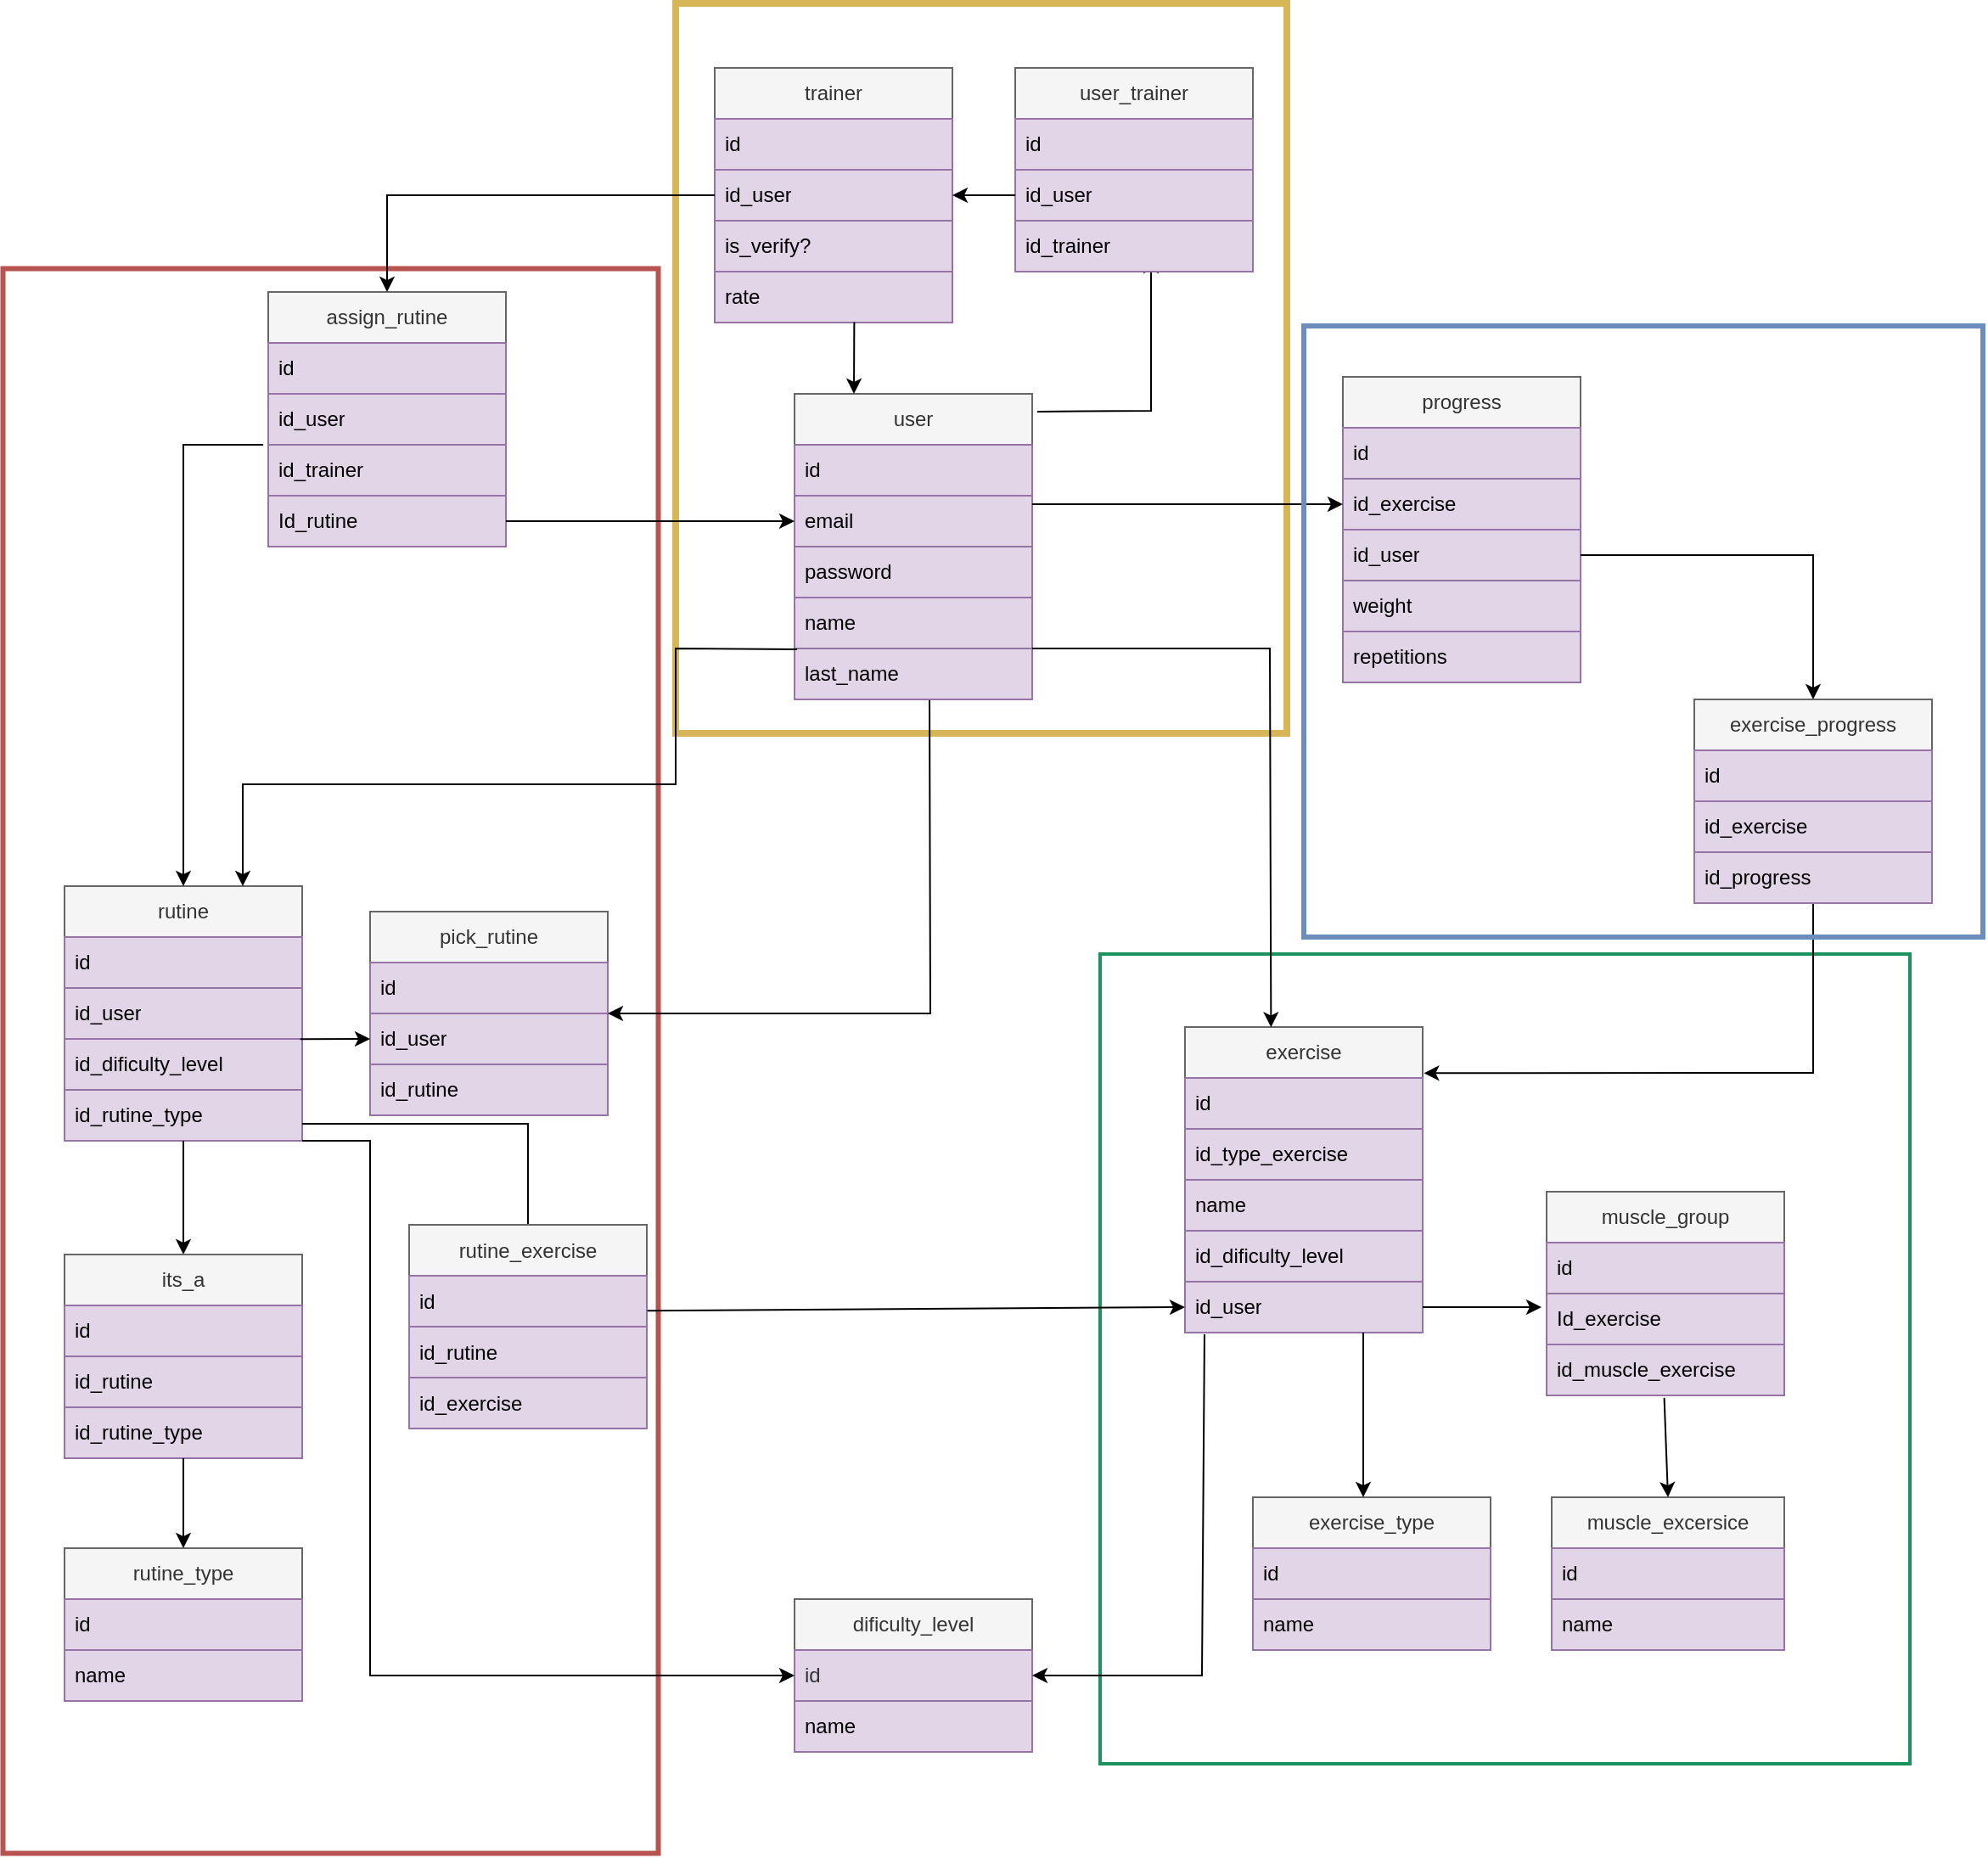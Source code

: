<mxfile version="24.4.4" type="google">
  <diagram name="DER" id="Sy-tzXro4jiePF3tBgkx">
    <mxGraphModel grid="1" page="1" gridSize="10" guides="1" tooltips="1" connect="1" arrows="1" fold="1" pageScale="1" pageWidth="1169" pageHeight="827" math="0" shadow="0">
      <root>
        <mxCell id="0" />
        <mxCell id="1" parent="0" />
        <mxCell id="wFH0cCrwJBhisUXVBjvw-21" value="" style="rounded=0;whiteSpace=wrap;html=1;rotation=-90;fillColor=none;strokeColor=#b85450;strokeWidth=3;" vertex="1" parent="1">
          <mxGeometry x="-930" y="690" width="933.5" height="386" as="geometry" />
        </mxCell>
        <mxCell id="wFH0cCrwJBhisUXVBjvw-24" value="" style="rounded=0;whiteSpace=wrap;html=1;fillColor=none;strokeColor=#d6b656;strokeWidth=4;" vertex="1" parent="1">
          <mxGeometry x="-260" y="260" width="360" height="430" as="geometry" />
        </mxCell>
        <mxCell id="wFH0cCrwJBhisUXVBjvw-17" value="" style="whiteSpace=wrap;html=1;aspect=fixed;fillColor=none;strokeWidth=2;strokeColor=#1b935f;" vertex="1" parent="1">
          <mxGeometry x="-10" y="820" width="477" height="477" as="geometry" />
        </mxCell>
        <mxCell id="fKoAP8AsqQsR1DDhjYJr-1" value="user" style="swimlane;fontStyle=0;childLayout=stackLayout;horizontal=1;startSize=30;horizontalStack=0;resizeParent=1;resizeParentMax=0;resizeLast=0;collapsible=1;marginBottom=0;whiteSpace=wrap;html=1;fillColor=#f5f5f5;fontColor=#333333;strokeColor=#666666;" vertex="1" parent="1">
          <mxGeometry x="-190" y="490" width="140" height="180" as="geometry">
            <mxRectangle x="470" y="190" width="60" height="30" as="alternateBounds" />
          </mxGeometry>
        </mxCell>
        <mxCell id="fKoAP8AsqQsR1DDhjYJr-2" value="id" style="text;strokeColor=#9673a6;fillColor=#e1d5e7;align=left;verticalAlign=middle;spacingLeft=4;spacingRight=4;overflow=hidden;points=[[0,0.5],[1,0.5]];portConstraint=eastwest;rotatable=0;whiteSpace=wrap;html=1;" vertex="1" parent="fKoAP8AsqQsR1DDhjYJr-1">
          <mxGeometry y="30" width="140" height="30" as="geometry" />
        </mxCell>
        <mxCell id="fKoAP8AsqQsR1DDhjYJr-3" value="email" style="text;strokeColor=#9673a6;fillColor=#e1d5e7;align=left;verticalAlign=middle;spacingLeft=4;spacingRight=4;overflow=hidden;points=[[0,0.5],[1,0.5]];portConstraint=eastwest;rotatable=0;whiteSpace=wrap;html=1;" vertex="1" parent="fKoAP8AsqQsR1DDhjYJr-1">
          <mxGeometry y="60" width="140" height="30" as="geometry" />
        </mxCell>
        <mxCell id="fKoAP8AsqQsR1DDhjYJr-4" value="password" style="text;strokeColor=#9673a6;fillColor=#e1d5e7;align=left;verticalAlign=middle;spacingLeft=4;spacingRight=4;overflow=hidden;points=[[0,0.5],[1,0.5]];portConstraint=eastwest;rotatable=0;whiteSpace=wrap;html=1;" vertex="1" parent="fKoAP8AsqQsR1DDhjYJr-1">
          <mxGeometry y="90" width="140" height="30" as="geometry" />
        </mxCell>
        <mxCell id="fKoAP8AsqQsR1DDhjYJr-5" value="name" style="text;strokeColor=#9673a6;fillColor=#e1d5e7;align=left;verticalAlign=middle;spacingLeft=4;spacingRight=4;overflow=hidden;points=[[0,0.5],[1,0.5]];portConstraint=eastwest;rotatable=0;whiteSpace=wrap;html=1;" vertex="1" parent="fKoAP8AsqQsR1DDhjYJr-1">
          <mxGeometry y="120" width="140" height="30" as="geometry" />
        </mxCell>
        <mxCell id="fKoAP8AsqQsR1DDhjYJr-6" value="last_name" style="text;strokeColor=#9673a6;fillColor=#e1d5e7;align=left;verticalAlign=middle;spacingLeft=4;spacingRight=4;overflow=hidden;points=[[0,0.5],[1,0.5]];portConstraint=eastwest;rotatable=0;whiteSpace=wrap;html=1;" vertex="1" parent="fKoAP8AsqQsR1DDhjYJr-1">
          <mxGeometry y="150" width="140" height="30" as="geometry" />
        </mxCell>
        <mxCell id="fKoAP8AsqQsR1DDhjYJr-8" value="rutine" style="swimlane;fontStyle=0;childLayout=stackLayout;horizontal=1;startSize=30;horizontalStack=0;resizeParent=1;resizeParentMax=0;resizeLast=0;collapsible=1;marginBottom=0;whiteSpace=wrap;html=1;fillColor=#f5f5f5;fontColor=#333333;strokeColor=#666666;" vertex="1" parent="1">
          <mxGeometry x="-620" y="780" width="140" height="150" as="geometry" />
        </mxCell>
        <mxCell id="fKoAP8AsqQsR1DDhjYJr-9" value="id" style="text;strokeColor=#9673a6;fillColor=#e1d5e7;align=left;verticalAlign=middle;spacingLeft=4;spacingRight=4;overflow=hidden;points=[[0,0.5],[1,0.5]];portConstraint=eastwest;rotatable=0;whiteSpace=wrap;html=1;" vertex="1" parent="fKoAP8AsqQsR1DDhjYJr-8">
          <mxGeometry y="30" width="140" height="30" as="geometry" />
        </mxCell>
        <mxCell id="fKoAP8AsqQsR1DDhjYJr-10" value="id_user" style="text;strokeColor=#9673a6;fillColor=#e1d5e7;align=left;verticalAlign=middle;spacingLeft=4;spacingRight=4;overflow=hidden;points=[[0,0.5],[1,0.5]];portConstraint=eastwest;rotatable=0;whiteSpace=wrap;html=1;" vertex="1" parent="fKoAP8AsqQsR1DDhjYJr-8">
          <mxGeometry y="60" width="140" height="30" as="geometry" />
        </mxCell>
        <mxCell id="fKoAP8AsqQsR1DDhjYJr-11" value="id_dificulty_level" style="text;strokeColor=#9673a6;fillColor=#e1d5e7;align=left;verticalAlign=middle;spacingLeft=4;spacingRight=4;overflow=hidden;points=[[0,0.5],[1,0.5]];portConstraint=eastwest;rotatable=0;whiteSpace=wrap;html=1;" vertex="1" parent="fKoAP8AsqQsR1DDhjYJr-8">
          <mxGeometry y="90" width="140" height="30" as="geometry" />
        </mxCell>
        <mxCell id="fKoAP8AsqQsR1DDhjYJr-12" value="id_rutine_type" style="text;strokeColor=#9673a6;fillColor=#e1d5e7;align=left;verticalAlign=middle;spacingLeft=4;spacingRight=4;overflow=hidden;points=[[0,0.5],[1,0.5]];portConstraint=eastwest;rotatable=0;whiteSpace=wrap;html=1;" vertex="1" parent="fKoAP8AsqQsR1DDhjYJr-8">
          <mxGeometry y="120" width="140" height="30" as="geometry" />
        </mxCell>
        <mxCell id="fKoAP8AsqQsR1DDhjYJr-14" value="exercise" style="swimlane;fontStyle=0;childLayout=stackLayout;horizontal=1;startSize=30;horizontalStack=0;resizeParent=1;resizeParentMax=0;resizeLast=0;collapsible=1;marginBottom=0;whiteSpace=wrap;html=1;fillColor=#f5f5f5;fontColor=#333333;strokeColor=#666666;" vertex="1" parent="1">
          <mxGeometry x="40" y="863" width="140" height="180" as="geometry">
            <mxRectangle x="470" y="190" width="60" height="30" as="alternateBounds" />
          </mxGeometry>
        </mxCell>
        <mxCell id="fKoAP8AsqQsR1DDhjYJr-15" value="id" style="text;strokeColor=#9673a6;fillColor=#e1d5e7;align=left;verticalAlign=middle;spacingLeft=4;spacingRight=4;overflow=hidden;points=[[0,0.5],[1,0.5]];portConstraint=eastwest;rotatable=0;whiteSpace=wrap;html=1;" vertex="1" parent="fKoAP8AsqQsR1DDhjYJr-14">
          <mxGeometry y="30" width="140" height="30" as="geometry" />
        </mxCell>
        <mxCell id="fKoAP8AsqQsR1DDhjYJr-16" value="id_type_exercise" style="text;strokeColor=#9673a6;fillColor=#e1d5e7;align=left;verticalAlign=middle;spacingLeft=4;spacingRight=4;overflow=hidden;points=[[0,0.5],[1,0.5]];portConstraint=eastwest;rotatable=0;whiteSpace=wrap;html=1;" vertex="1" parent="fKoAP8AsqQsR1DDhjYJr-14">
          <mxGeometry y="60" width="140" height="30" as="geometry" />
        </mxCell>
        <mxCell id="fKoAP8AsqQsR1DDhjYJr-17" value="name" style="text;strokeColor=#9673a6;fillColor=#e1d5e7;align=left;verticalAlign=middle;spacingLeft=4;spacingRight=4;overflow=hidden;points=[[0,0.5],[1,0.5]];portConstraint=eastwest;rotatable=0;whiteSpace=wrap;html=1;" vertex="1" parent="fKoAP8AsqQsR1DDhjYJr-14">
          <mxGeometry y="90" width="140" height="30" as="geometry" />
        </mxCell>
        <mxCell id="fKoAP8AsqQsR1DDhjYJr-18" value="id_dificulty_level" style="text;strokeColor=#9673a6;fillColor=#e1d5e7;align=left;verticalAlign=middle;spacingLeft=4;spacingRight=4;overflow=hidden;points=[[0,0.5],[1,0.5]];portConstraint=eastwest;rotatable=0;whiteSpace=wrap;html=1;" vertex="1" parent="fKoAP8AsqQsR1DDhjYJr-14">
          <mxGeometry y="120" width="140" height="30" as="geometry" />
        </mxCell>
        <mxCell id="fKoAP8AsqQsR1DDhjYJr-19" value="id_user" style="text;strokeColor=#9673a6;fillColor=#e1d5e7;align=left;verticalAlign=middle;spacingLeft=4;spacingRight=4;overflow=hidden;points=[[0,0.5],[1,0.5]];portConstraint=eastwest;rotatable=0;whiteSpace=wrap;html=1;" vertex="1" parent="fKoAP8AsqQsR1DDhjYJr-14">
          <mxGeometry y="150" width="140" height="30" as="geometry" />
        </mxCell>
        <mxCell id="fKoAP8AsqQsR1DDhjYJr-20" value="trainer" style="swimlane;fontStyle=0;childLayout=stackLayout;horizontal=1;startSize=30;horizontalStack=0;resizeParent=1;resizeParentMax=0;resizeLast=0;collapsible=1;marginBottom=0;whiteSpace=wrap;html=1;fillColor=#f5f5f5;fontColor=#333333;strokeColor=#666666;" vertex="1" parent="1">
          <mxGeometry x="-237" y="298" width="140" height="150" as="geometry">
            <mxRectangle x="470" y="190" width="60" height="30" as="alternateBounds" />
          </mxGeometry>
        </mxCell>
        <mxCell id="fKoAP8AsqQsR1DDhjYJr-21" value="id" style="text;align=left;verticalAlign=middle;spacingLeft=4;spacingRight=4;overflow=hidden;points=[[0,0.5],[1,0.5]];portConstraint=eastwest;rotatable=0;whiteSpace=wrap;html=1;fillColor=#e1d5e7;strokeColor=#9673a6;" vertex="1" parent="fKoAP8AsqQsR1DDhjYJr-20">
          <mxGeometry y="30" width="140" height="30" as="geometry" />
        </mxCell>
        <mxCell id="fKoAP8AsqQsR1DDhjYJr-22" value="id_user" style="text;align=left;verticalAlign=middle;spacingLeft=4;spacingRight=4;overflow=hidden;points=[[0,0.5],[1,0.5]];portConstraint=eastwest;rotatable=0;whiteSpace=wrap;html=1;fillColor=#e1d5e7;strokeColor=#9673a6;" vertex="1" parent="fKoAP8AsqQsR1DDhjYJr-20">
          <mxGeometry y="60" width="140" height="30" as="geometry" />
        </mxCell>
        <mxCell id="fKoAP8AsqQsR1DDhjYJr-23" value="is_verify?" style="text;align=left;verticalAlign=middle;spacingLeft=4;spacingRight=4;overflow=hidden;points=[[0,0.5],[1,0.5]];portConstraint=eastwest;rotatable=0;whiteSpace=wrap;html=1;fillColor=#e1d5e7;strokeColor=#9673a6;" vertex="1" parent="fKoAP8AsqQsR1DDhjYJr-20">
          <mxGeometry y="90" width="140" height="30" as="geometry" />
        </mxCell>
        <mxCell id="fKoAP8AsqQsR1DDhjYJr-24" value="rate" style="text;align=left;verticalAlign=middle;spacingLeft=4;spacingRight=4;overflow=hidden;points=[[0,0.5],[1,0.5]];portConstraint=eastwest;rotatable=0;whiteSpace=wrap;html=1;fillColor=#e1d5e7;strokeColor=#9673a6;" vertex="1" parent="fKoAP8AsqQsR1DDhjYJr-20">
          <mxGeometry y="120" width="140" height="30" as="geometry" />
        </mxCell>
        <mxCell id="fKoAP8AsqQsR1DDhjYJr-25" value="progress" style="swimlane;fontStyle=0;childLayout=stackLayout;horizontal=1;startSize=30;horizontalStack=0;resizeParent=1;resizeParentMax=0;resizeLast=0;collapsible=1;marginBottom=0;whiteSpace=wrap;html=1;fillColor=#f5f5f5;fontColor=#333333;strokeColor=#666666;" vertex="1" parent="1">
          <mxGeometry x="133" y="480" width="140" height="180" as="geometry">
            <mxRectangle x="470" y="190" width="60" height="30" as="alternateBounds" />
          </mxGeometry>
        </mxCell>
        <mxCell id="fKoAP8AsqQsR1DDhjYJr-26" value="id" style="text;strokeColor=#9673a6;fillColor=#e1d5e7;align=left;verticalAlign=middle;spacingLeft=4;spacingRight=4;overflow=hidden;points=[[0,0.5],[1,0.5]];portConstraint=eastwest;rotatable=0;whiteSpace=wrap;html=1;" vertex="1" parent="fKoAP8AsqQsR1DDhjYJr-25">
          <mxGeometry y="30" width="140" height="30" as="geometry" />
        </mxCell>
        <mxCell id="6YS-4ABOg-kDLMqf2TI8-1" value="id_exercise" style="text;strokeColor=#9673a6;fillColor=#e1d5e7;align=left;verticalAlign=middle;spacingLeft=4;spacingRight=4;overflow=hidden;points=[[0,0.5],[1,0.5]];portConstraint=eastwest;rotatable=0;whiteSpace=wrap;html=1;" vertex="1" parent="fKoAP8AsqQsR1DDhjYJr-25">
          <mxGeometry y="60" width="140" height="30" as="geometry" />
        </mxCell>
        <mxCell id="6YS-4ABOg-kDLMqf2TI8-2" value="id_user" style="text;strokeColor=#9673a6;fillColor=#e1d5e7;align=left;verticalAlign=middle;spacingLeft=4;spacingRight=4;overflow=hidden;points=[[0,0.5],[1,0.5]];portConstraint=eastwest;rotatable=0;whiteSpace=wrap;html=1;" vertex="1" parent="fKoAP8AsqQsR1DDhjYJr-25">
          <mxGeometry y="90" width="140" height="30" as="geometry" />
        </mxCell>
        <mxCell id="fBIuaLrPlhI0Qv7ydNMc-5" value="weight" style="text;strokeColor=#9673a6;fillColor=#e1d5e7;align=left;verticalAlign=middle;spacingLeft=4;spacingRight=4;overflow=hidden;points=[[0,0.5],[1,0.5]];portConstraint=eastwest;rotatable=0;whiteSpace=wrap;html=1;" vertex="1" parent="fKoAP8AsqQsR1DDhjYJr-25">
          <mxGeometry y="120" width="140" height="30" as="geometry" />
        </mxCell>
        <mxCell id="fBIuaLrPlhI0Qv7ydNMc-6" value="repetitions" style="text;strokeColor=#9673a6;fillColor=#e1d5e7;align=left;verticalAlign=middle;spacingLeft=4;spacingRight=4;overflow=hidden;points=[[0,0.5],[1,0.5]];portConstraint=eastwest;rotatable=0;whiteSpace=wrap;html=1;" vertex="1" parent="fKoAP8AsqQsR1DDhjYJr-25">
          <mxGeometry y="150" width="140" height="30" as="geometry" />
        </mxCell>
        <mxCell id="fKoAP8AsqQsR1DDhjYJr-30" value="dificulty_level" style="swimlane;fontStyle=0;childLayout=stackLayout;horizontal=1;startSize=30;horizontalStack=0;resizeParent=1;resizeParentMax=0;resizeLast=0;collapsible=1;marginBottom=0;whiteSpace=wrap;html=1;fillColor=#f5f5f5;fontColor=#333333;strokeColor=#666666;" vertex="1" parent="1">
          <mxGeometry x="-190" y="1200" width="140" height="90" as="geometry">
            <mxRectangle x="470" y="190" width="60" height="30" as="alternateBounds" />
          </mxGeometry>
        </mxCell>
        <mxCell id="fKoAP8AsqQsR1DDhjYJr-31" value="id" style="text;strokeColor=#9673a6;fillColor=#e1d5e7;align=left;verticalAlign=middle;spacingLeft=4;spacingRight=4;overflow=hidden;points=[[0,0.5],[1,0.5]];portConstraint=eastwest;rotatable=0;whiteSpace=wrap;html=1;fontColor=#333333;" vertex="1" parent="fKoAP8AsqQsR1DDhjYJr-30">
          <mxGeometry y="30" width="140" height="30" as="geometry" />
        </mxCell>
        <mxCell id="sfmUpo5nb_P3Y5WMEgTb-9" value="name" style="text;strokeColor=#9673a6;fillColor=#e1d5e7;align=left;verticalAlign=middle;spacingLeft=4;spacingRight=4;overflow=hidden;points=[[0,0.5],[1,0.5]];portConstraint=eastwest;rotatable=0;whiteSpace=wrap;html=1;" vertex="1" parent="fKoAP8AsqQsR1DDhjYJr-30">
          <mxGeometry y="60" width="140" height="30" as="geometry" />
        </mxCell>
        <mxCell id="fKoAP8AsqQsR1DDhjYJr-32" value="exercise_type" style="swimlane;fontStyle=0;childLayout=stackLayout;horizontal=1;startSize=30;horizontalStack=0;resizeParent=1;resizeParentMax=0;resizeLast=0;collapsible=1;marginBottom=0;whiteSpace=wrap;html=1;fillColor=#f5f5f5;fontColor=#333333;strokeColor=#666666;" vertex="1" parent="1">
          <mxGeometry x="80" y="1140" width="140" height="90" as="geometry">
            <mxRectangle x="470" y="190" width="60" height="30" as="alternateBounds" />
          </mxGeometry>
        </mxCell>
        <mxCell id="fKoAP8AsqQsR1DDhjYJr-33" value="id" style="text;strokeColor=#9673a6;fillColor=#e1d5e7;align=left;verticalAlign=middle;spacingLeft=4;spacingRight=4;overflow=hidden;points=[[0,0.5],[1,0.5]];portConstraint=eastwest;rotatable=0;whiteSpace=wrap;html=1;" vertex="1" parent="fKoAP8AsqQsR1DDhjYJr-32">
          <mxGeometry y="30" width="140" height="30" as="geometry" />
        </mxCell>
        <mxCell id="uVKZ8VX52OgUNo_rHZwQ-2" value="name" style="text;strokeColor=#9673a6;fillColor=#e1d5e7;align=left;verticalAlign=middle;spacingLeft=4;spacingRight=4;overflow=hidden;points=[[0,0.5],[1,0.5]];portConstraint=eastwest;rotatable=0;whiteSpace=wrap;html=1;" vertex="1" parent="fKoAP8AsqQsR1DDhjYJr-32">
          <mxGeometry y="60" width="140" height="30" as="geometry" />
        </mxCell>
        <mxCell id="fKoAP8AsqQsR1DDhjYJr-34" value="" style="endArrow=classic;html=1;rounded=0;exitX=1;exitY=0;exitDx=0;exitDy=0;entryX=0.362;entryY=0.001;entryDx=0;entryDy=0;entryPerimeter=0;exitPerimeter=0;" edge="1" parent="1" source="fKoAP8AsqQsR1DDhjYJr-6" target="fKoAP8AsqQsR1DDhjYJr-14">
          <mxGeometry width="50" height="50" relative="1" as="geometry">
            <mxPoint x="-92.52" y="664.02" as="sourcePoint" />
            <mxPoint x="30" y="730" as="targetPoint" />
            <Array as="points">
              <mxPoint x="90" y="640" />
            </Array>
          </mxGeometry>
        </mxCell>
        <mxCell id="fKoAP8AsqQsR1DDhjYJr-35" value="muscle_excersice" style="swimlane;fontStyle=0;childLayout=stackLayout;horizontal=1;startSize=30;horizontalStack=0;resizeParent=1;resizeParentMax=0;resizeLast=0;collapsible=1;marginBottom=0;whiteSpace=wrap;html=1;fillColor=#f5f5f5;fontColor=#333333;strokeColor=#666666;" vertex="1" parent="1">
          <mxGeometry x="256" y="1140" width="137" height="90" as="geometry">
            <mxRectangle x="470" y="190" width="60" height="30" as="alternateBounds" />
          </mxGeometry>
        </mxCell>
        <mxCell id="fKoAP8AsqQsR1DDhjYJr-36" value="id" style="text;strokeColor=#9673a6;fillColor=#e1d5e7;align=left;verticalAlign=middle;spacingLeft=4;spacingRight=4;overflow=hidden;points=[[0,0.5],[1,0.5]];portConstraint=eastwest;rotatable=0;whiteSpace=wrap;html=1;" vertex="1" parent="fKoAP8AsqQsR1DDhjYJr-35">
          <mxGeometry y="30" width="137" height="30" as="geometry" />
        </mxCell>
        <mxCell id="fKoAP8AsqQsR1DDhjYJr-37" value="name" style="text;strokeColor=#9673a6;fillColor=#e1d5e7;align=left;verticalAlign=middle;spacingLeft=4;spacingRight=4;overflow=hidden;points=[[0,0.5],[1,0.5]];portConstraint=eastwest;rotatable=0;whiteSpace=wrap;html=1;" vertex="1" parent="fKoAP8AsqQsR1DDhjYJr-35">
          <mxGeometry y="60" width="137" height="30" as="geometry" />
        </mxCell>
        <mxCell id="6YS-4ABOg-kDLMqf2TI8-3" value="" style="endArrow=classic;html=1;rounded=0;entryX=0;entryY=0.5;entryDx=0;entryDy=0;" edge="1" parent="1" target="6YS-4ABOg-kDLMqf2TI8-1">
          <mxGeometry width="50" height="50" relative="1" as="geometry">
            <mxPoint x="-50" y="555" as="sourcePoint" />
            <mxPoint x="80" y="555" as="targetPoint" />
          </mxGeometry>
        </mxCell>
        <mxCell id="sfmUpo5nb_P3Y5WMEgTb-1" value="muscle_group" style="swimlane;fontStyle=0;childLayout=stackLayout;horizontal=1;startSize=30;horizontalStack=0;resizeParent=1;resizeParentMax=0;resizeLast=0;collapsible=1;marginBottom=0;whiteSpace=wrap;html=1;fillColor=#f5f5f5;fontColor=#333333;strokeColor=#666666;" vertex="1" parent="1">
          <mxGeometry x="253" y="960" width="140" height="120" as="geometry">
            <mxRectangle x="470" y="190" width="60" height="30" as="alternateBounds" />
          </mxGeometry>
        </mxCell>
        <mxCell id="sfmUpo5nb_P3Y5WMEgTb-2" value="id" style="text;strokeColor=#9673a6;fillColor=#e1d5e7;align=left;verticalAlign=middle;spacingLeft=4;spacingRight=4;overflow=hidden;points=[[0,0.5],[1,0.5]];portConstraint=eastwest;rotatable=0;whiteSpace=wrap;html=1;" vertex="1" parent="sfmUpo5nb_P3Y5WMEgTb-1">
          <mxGeometry y="30" width="140" height="30" as="geometry" />
        </mxCell>
        <mxCell id="sfmUpo5nb_P3Y5WMEgTb-3" value="Id_exercise" style="text;strokeColor=#9673a6;fillColor=#e1d5e7;align=left;verticalAlign=middle;spacingLeft=4;spacingRight=4;overflow=hidden;points=[[0,0.5],[1,0.5]];portConstraint=eastwest;rotatable=0;whiteSpace=wrap;html=1;" vertex="1" parent="sfmUpo5nb_P3Y5WMEgTb-1">
          <mxGeometry y="60" width="140" height="30" as="geometry" />
        </mxCell>
        <mxCell id="sfmUpo5nb_P3Y5WMEgTb-5" value="id_muscle_exercise" style="text;strokeColor=#9673a6;fillColor=#e1d5e7;align=left;verticalAlign=middle;spacingLeft=4;spacingRight=4;overflow=hidden;points=[[0,0.5],[1,0.5]];portConstraint=eastwest;rotatable=0;whiteSpace=wrap;html=1;" vertex="1" parent="sfmUpo5nb_P3Y5WMEgTb-1">
          <mxGeometry y="90" width="140" height="30" as="geometry" />
        </mxCell>
        <mxCell id="6YS-4ABOg-kDLMqf2TI8-7" value="" style="endArrow=classic;html=1;rounded=0;entryX=1.005;entryY=0.151;entryDx=0;entryDy=0;entryPerimeter=0;exitX=0.5;exitY=1;exitDx=0;exitDy=0;" edge="1" parent="1" source="Akn_ElKq22y6azfKkZYL-5" target="fKoAP8AsqQsR1DDhjYJr-14">
          <mxGeometry width="50" height="50" relative="1" as="geometry">
            <mxPoint x="340" y="760" as="sourcePoint" />
            <mxPoint x="130" y="760" as="targetPoint" />
            <Array as="points">
              <mxPoint x="410" y="890" />
            </Array>
          </mxGeometry>
        </mxCell>
        <mxCell id="6YS-4ABOg-kDLMqf2TI8-8" value="" style="endArrow=classic;html=1;rounded=0;exitX=0.75;exitY=1;exitDx=0;exitDy=0;" edge="1" parent="1" source="fKoAP8AsqQsR1DDhjYJr-14">
          <mxGeometry width="50" height="50" relative="1" as="geometry">
            <mxPoint x="110" y="920" as="sourcePoint" />
            <mxPoint x="145" y="1140" as="targetPoint" />
            <Array as="points" />
          </mxGeometry>
        </mxCell>
        <mxCell id="sfmUpo5nb_P3Y5WMEgTb-8" value="" style="endArrow=classic;html=1;rounded=0;exitX=1;exitY=0.5;exitDx=0;exitDy=0;" edge="1" parent="1" source="fKoAP8AsqQsR1DDhjYJr-19">
          <mxGeometry width="50" height="50" relative="1" as="geometry">
            <mxPoint x="-187" y="940" as="sourcePoint" />
            <mxPoint x="250" y="1028" as="targetPoint" />
            <Array as="points" />
          </mxGeometry>
        </mxCell>
        <mxCell id="sfmUpo5nb_P3Y5WMEgTb-6" value="" style="endArrow=classic;html=1;rounded=0;exitX=0.495;exitY=1.048;exitDx=0;exitDy=0;exitPerimeter=0;entryX=0.5;entryY=0;entryDx=0;entryDy=0;" edge="1" parent="1" source="sfmUpo5nb_P3Y5WMEgTb-5" target="fKoAP8AsqQsR1DDhjYJr-35">
          <mxGeometry width="50" height="50" relative="1" as="geometry">
            <mxPoint x="-207" y="1170" as="sourcePoint" />
            <mxPoint x="-157" y="1120" as="targetPoint" />
          </mxGeometry>
        </mxCell>
        <mxCell id="6YS-4ABOg-kDLMqf2TI8-11" value="" style="endArrow=classic;html=1;rounded=0;entryX=0.25;entryY=0;entryDx=0;entryDy=0;exitX=0.587;exitY=0.99;exitDx=0;exitDy=0;exitPerimeter=0;" edge="1" parent="1" source="fKoAP8AsqQsR1DDhjYJr-24" target="fKoAP8AsqQsR1DDhjYJr-1">
          <mxGeometry width="50" height="50" relative="1" as="geometry">
            <mxPoint x="-150" y="450" as="sourcePoint" />
            <mxPoint x="-169" y="480" as="targetPoint" />
          </mxGeometry>
        </mxCell>
        <mxCell id="sfmUpo5nb_P3Y5WMEgTb-11" value="rutine_type" style="swimlane;fontStyle=0;childLayout=stackLayout;horizontal=1;startSize=30;horizontalStack=0;resizeParent=1;resizeParentMax=0;resizeLast=0;collapsible=1;marginBottom=0;whiteSpace=wrap;html=1;fillColor=#f5f5f5;fontColor=#333333;strokeColor=#666666;" vertex="1" parent="1">
          <mxGeometry x="-620" y="1170" width="140" height="90" as="geometry">
            <mxRectangle x="470" y="190" width="60" height="30" as="alternateBounds" />
          </mxGeometry>
        </mxCell>
        <mxCell id="sfmUpo5nb_P3Y5WMEgTb-12" value="id" style="text;strokeColor=#9673a6;fillColor=#e1d5e7;align=left;verticalAlign=middle;spacingLeft=4;spacingRight=4;overflow=hidden;points=[[0,0.5],[1,0.5]];portConstraint=eastwest;rotatable=0;whiteSpace=wrap;html=1;" vertex="1" parent="sfmUpo5nb_P3Y5WMEgTb-11">
          <mxGeometry y="30" width="140" height="30" as="geometry" />
        </mxCell>
        <mxCell id="sfmUpo5nb_P3Y5WMEgTb-13" value="name" style="text;strokeColor=#9673a6;fillColor=#e1d5e7;align=left;verticalAlign=middle;spacingLeft=4;spacingRight=4;overflow=hidden;points=[[0,0.5],[1,0.5]];portConstraint=eastwest;rotatable=0;whiteSpace=wrap;html=1;" vertex="1" parent="sfmUpo5nb_P3Y5WMEgTb-11">
          <mxGeometry y="60" width="140" height="30" as="geometry" />
        </mxCell>
        <mxCell id="6YS-4ABOg-kDLMqf2TI8-16" value="" style="endArrow=classic;html=1;rounded=0;exitX=0.5;exitY=1;exitDx=0;exitDy=0;entryX=0.5;entryY=0;entryDx=0;entryDy=0;" edge="1" parent="1" source="fKoAP8AsqQsR1DDhjYJr-8" target="3xoSgwgY9bkzA2TxnGna-2">
          <mxGeometry width="50" height="50" relative="1" as="geometry">
            <mxPoint x="-692.34" y="664.32" as="sourcePoint" />
            <mxPoint x="-472" y="1030" as="targetPoint" />
          </mxGeometry>
        </mxCell>
        <mxCell id="sfmUpo5nb_P3Y5WMEgTb-14" value="pick_rutine" style="swimlane;fontStyle=0;childLayout=stackLayout;horizontal=1;startSize=30;horizontalStack=0;resizeParent=1;resizeParentMax=0;resizeLast=0;collapsible=1;marginBottom=0;whiteSpace=wrap;html=1;fillColor=#f5f5f5;fontColor=#333333;strokeColor=#666666;" vertex="1" parent="1">
          <mxGeometry x="-440" y="795" width="140" height="120" as="geometry">
            <mxRectangle x="470" y="190" width="60" height="30" as="alternateBounds" />
          </mxGeometry>
        </mxCell>
        <mxCell id="sfmUpo5nb_P3Y5WMEgTb-15" value="id" style="text;strokeColor=#9673a6;fillColor=#e1d5e7;align=left;verticalAlign=middle;spacingLeft=4;spacingRight=4;overflow=hidden;points=[[0,0.5],[1,0.5]];portConstraint=eastwest;rotatable=0;whiteSpace=wrap;html=1;" vertex="1" parent="sfmUpo5nb_P3Y5WMEgTb-14">
          <mxGeometry y="30" width="140" height="30" as="geometry" />
        </mxCell>
        <mxCell id="sfmUpo5nb_P3Y5WMEgTb-16" value="id_user" style="text;strokeColor=#9673a6;fillColor=#e1d5e7;align=left;verticalAlign=middle;spacingLeft=4;spacingRight=4;overflow=hidden;points=[[0,0.5],[1,0.5]];portConstraint=eastwest;rotatable=0;whiteSpace=wrap;html=1;" vertex="1" parent="sfmUpo5nb_P3Y5WMEgTb-14">
          <mxGeometry y="60" width="140" height="30" as="geometry" />
        </mxCell>
        <mxCell id="sfmUpo5nb_P3Y5WMEgTb-17" value="id_rutine" style="text;strokeColor=#9673a6;fillColor=#e1d5e7;align=left;verticalAlign=middle;spacingLeft=4;spacingRight=4;overflow=hidden;points=[[0,0.5],[1,0.5]];portConstraint=eastwest;rotatable=0;whiteSpace=wrap;html=1;" vertex="1" parent="sfmUpo5nb_P3Y5WMEgTb-14">
          <mxGeometry y="90" width="140" height="30" as="geometry" />
        </mxCell>
        <mxCell id="sfmUpo5nb_P3Y5WMEgTb-18" value="" style="endArrow=classic;html=1;rounded=0;entryX=1;entryY=0.5;entryDx=0;entryDy=0;exitX=0.568;exitY=1.017;exitDx=0;exitDy=0;exitPerimeter=0;" edge="1" parent="1" source="fKoAP8AsqQsR1DDhjYJr-6" target="sfmUpo5nb_P3Y5WMEgTb-14">
          <mxGeometry width="50" height="50" relative="1" as="geometry">
            <mxPoint x="-117" y="750" as="sourcePoint" />
            <mxPoint x="-407" y="710" as="targetPoint" />
            <Array as="points">
              <mxPoint x="-110" y="855" />
            </Array>
          </mxGeometry>
        </mxCell>
        <mxCell id="sfmUpo5nb_P3Y5WMEgTb-32" value="" style="endArrow=classic;html=1;rounded=0;exitX=1.021;exitY=0.058;exitDx=0;exitDy=0;exitPerimeter=0;" edge="1" parent="1" source="fKoAP8AsqQsR1DDhjYJr-1">
          <mxGeometry width="50" height="50" relative="1" as="geometry">
            <mxPoint x="-156" y="383" as="sourcePoint" />
            <mxPoint x="20" y="410" as="targetPoint" />
            <Array as="points">
              <mxPoint x="20" y="500" />
              <mxPoint x="20" y="470" />
            </Array>
          </mxGeometry>
        </mxCell>
        <mxCell id="sfmUpo5nb_P3Y5WMEgTb-33" value="" style="endArrow=classic;html=1;rounded=0;entryX=0.5;entryY=0;entryDx=0;entryDy=0;exitX=-0.021;exitY=0;exitDx=0;exitDy=0;exitPerimeter=0;" edge="1" parent="1" source="Akn_ElKq22y6azfKkZYL-13" target="fKoAP8AsqQsR1DDhjYJr-8">
          <mxGeometry width="50" height="50" relative="1" as="geometry">
            <mxPoint x="-480" y="650" as="sourcePoint" />
            <mxPoint x="-527" y="470" as="targetPoint" />
            <Array as="points">
              <mxPoint x="-550" y="520" />
            </Array>
          </mxGeometry>
        </mxCell>
        <mxCell id="drKVRC6gpU4FhVPR0BsF-1" value="" style="endArrow=classic;html=1;rounded=0;entryX=0.5;entryY=0;entryDx=0;entryDy=0;" edge="1" parent="1" target="drKVRC6gpU4FhVPR0BsF-3">
          <mxGeometry width="50" height="50" relative="1" as="geometry">
            <mxPoint x="-480" y="920" as="sourcePoint" />
            <mxPoint x="-300" y="910" as="targetPoint" />
            <Array as="points">
              <mxPoint x="-347" y="920" />
            </Array>
          </mxGeometry>
        </mxCell>
        <mxCell id="drKVRC6gpU4FhVPR0BsF-2" value="rutine_exercise" style="swimlane;fontStyle=0;childLayout=stackLayout;horizontal=1;startSize=30;horizontalStack=0;resizeParent=1;resizeParentMax=0;resizeLast=0;collapsible=1;marginBottom=0;whiteSpace=wrap;html=1;fillColor=#f5f5f5;fontColor=#333333;strokeColor=#666666;" vertex="1" parent="1">
          <mxGeometry x="-417" y="979.5" width="140" height="120" as="geometry">
            <mxRectangle x="470" y="190" width="60" height="30" as="alternateBounds" />
          </mxGeometry>
        </mxCell>
        <mxCell id="drKVRC6gpU4FhVPR0BsF-3" value="id" style="text;strokeColor=#9673a6;fillColor=#e1d5e7;align=left;verticalAlign=middle;spacingLeft=4;spacingRight=4;overflow=hidden;points=[[0,0.5],[1,0.5]];portConstraint=eastwest;rotatable=0;whiteSpace=wrap;html=1;" vertex="1" parent="drKVRC6gpU4FhVPR0BsF-2">
          <mxGeometry y="30" width="140" height="30" as="geometry" />
        </mxCell>
        <mxCell id="drKVRC6gpU4FhVPR0BsF-4" value="id_rutine" style="text;strokeColor=#9673a6;fillColor=#e1d5e7;align=left;verticalAlign=middle;spacingLeft=4;spacingRight=4;overflow=hidden;points=[[0,0.5],[1,0.5]];portConstraint=eastwest;rotatable=0;whiteSpace=wrap;html=1;" vertex="1" parent="drKVRC6gpU4FhVPR0BsF-2">
          <mxGeometry y="60" width="140" height="30" as="geometry" />
        </mxCell>
        <mxCell id="sfmUpo5nb_P3Y5WMEgTb-39" value="id_exercise" style="text;strokeColor=#9673a6;fillColor=#e1d5e7;align=left;verticalAlign=middle;spacingLeft=4;spacingRight=4;overflow=hidden;points=[[0,0.5],[1,0.5]];portConstraint=eastwest;rotatable=0;whiteSpace=wrap;html=1;" vertex="1" parent="drKVRC6gpU4FhVPR0BsF-2">
          <mxGeometry y="90" width="140" height="30" as="geometry" />
        </mxCell>
        <mxCell id="drKVRC6gpU4FhVPR0BsF-5" value="" style="endArrow=classic;html=1;rounded=0;entryX=0;entryY=0.5;entryDx=0;entryDy=0;exitX=1.002;exitY=0.687;exitDx=0;exitDy=0;exitPerimeter=0;" edge="1" parent="1" source="drKVRC6gpU4FhVPR0BsF-3" target="fKoAP8AsqQsR1DDhjYJr-19">
          <mxGeometry width="50" height="50" relative="1" as="geometry">
            <mxPoint x="-90" y="990" as="sourcePoint" />
            <mxPoint x="-10" y="950" as="targetPoint" />
            <Array as="points" />
          </mxGeometry>
        </mxCell>
        <mxCell id="ui1NHmLLtX7qCI1cBO4Y-1" value="user_trainer" style="swimlane;fontStyle=0;childLayout=stackLayout;horizontal=1;startSize=30;horizontalStack=0;resizeParent=1;resizeParentMax=0;resizeLast=0;collapsible=1;marginBottom=0;whiteSpace=wrap;html=1;fillColor=#f5f5f5;fontColor=#333333;strokeColor=#666666;" vertex="1" parent="1">
          <mxGeometry x="-60" y="298" width="140" height="120" as="geometry">
            <mxRectangle x="470" y="190" width="60" height="30" as="alternateBounds" />
          </mxGeometry>
        </mxCell>
        <mxCell id="ui1NHmLLtX7qCI1cBO4Y-2" value="id" style="text;align=left;verticalAlign=middle;spacingLeft=4;spacingRight=4;overflow=hidden;points=[[0,0.5],[1,0.5]];portConstraint=eastwest;rotatable=0;whiteSpace=wrap;html=1;fillColor=#e1d5e7;strokeColor=#9673a6;" vertex="1" parent="ui1NHmLLtX7qCI1cBO4Y-1">
          <mxGeometry y="30" width="140" height="30" as="geometry" />
        </mxCell>
        <mxCell id="ui1NHmLLtX7qCI1cBO4Y-3" value="id_user" style="text;align=left;verticalAlign=middle;spacingLeft=4;spacingRight=4;overflow=hidden;points=[[0,0.5],[1,0.5]];portConstraint=eastwest;rotatable=0;whiteSpace=wrap;html=1;fillColor=#e1d5e7;strokeColor=#9673a6;" vertex="1" parent="ui1NHmLLtX7qCI1cBO4Y-1">
          <mxGeometry y="60" width="140" height="30" as="geometry" />
        </mxCell>
        <mxCell id="ui1NHmLLtX7qCI1cBO4Y-4" value="id_trainer" style="text;align=left;verticalAlign=middle;spacingLeft=4;spacingRight=4;overflow=hidden;points=[[0,0.5],[1,0.5]];portConstraint=eastwest;rotatable=0;whiteSpace=wrap;html=1;fillColor=#e1d5e7;strokeColor=#9673a6;" vertex="1" parent="ui1NHmLLtX7qCI1cBO4Y-1">
          <mxGeometry y="90" width="140" height="30" as="geometry" />
        </mxCell>
        <mxCell id="ui1NHmLLtX7qCI1cBO4Y-6" value="" style="endArrow=classic;html=1;rounded=0;exitX=0;exitY=0.5;exitDx=0;exitDy=0;entryX=1;entryY=0.5;entryDx=0;entryDy=0;" edge="1" parent="1" source="ui1NHmLLtX7qCI1cBO4Y-3" target="fKoAP8AsqQsR1DDhjYJr-20">
          <mxGeometry width="50" height="50" relative="1" as="geometry">
            <mxPoint x="-122" y="490" as="sourcePoint" />
            <mxPoint x="-15" y="458" as="targetPoint" />
          </mxGeometry>
        </mxCell>
        <mxCell id="3xoSgwgY9bkzA2TxnGna-1" value="" style="endArrow=classic;html=1;rounded=0;entryX=0;entryY=0.5;entryDx=0;entryDy=0;exitX=1;exitY=1;exitDx=0;exitDy=0;" edge="1" parent="1" source="fKoAP8AsqQsR1DDhjYJr-8" target="fKoAP8AsqQsR1DDhjYJr-31">
          <mxGeometry width="50" height="50" relative="1" as="geometry">
            <mxPoint x="-350" y="930" as="sourcePoint" />
            <mxPoint x="-310" y="1080" as="targetPoint" />
            <Array as="points">
              <mxPoint x="-440" y="930" />
              <mxPoint x="-440" y="1245" />
            </Array>
          </mxGeometry>
        </mxCell>
        <mxCell id="3xoSgwgY9bkzA2TxnGna-2" value="its_a" style="swimlane;fontStyle=0;childLayout=stackLayout;horizontal=1;startSize=30;horizontalStack=0;resizeParent=1;resizeParentMax=0;resizeLast=0;collapsible=1;marginBottom=0;whiteSpace=wrap;html=1;fillColor=#f5f5f5;fontColor=#333333;strokeColor=#666666;" vertex="1" parent="1">
          <mxGeometry x="-620" y="997" width="140" height="120" as="geometry">
            <mxRectangle x="470" y="190" width="60" height="30" as="alternateBounds" />
          </mxGeometry>
        </mxCell>
        <mxCell id="3xoSgwgY9bkzA2TxnGna-3" value="id" style="text;strokeColor=#9673a6;fillColor=#e1d5e7;align=left;verticalAlign=middle;spacingLeft=4;spacingRight=4;overflow=hidden;points=[[0,0.5],[1,0.5]];portConstraint=eastwest;rotatable=0;whiteSpace=wrap;html=1;" vertex="1" parent="3xoSgwgY9bkzA2TxnGna-2">
          <mxGeometry y="30" width="140" height="30" as="geometry" />
        </mxCell>
        <mxCell id="3xoSgwgY9bkzA2TxnGna-4" value="id_rutine" style="text;strokeColor=#9673a6;fillColor=#e1d5e7;align=left;verticalAlign=middle;spacingLeft=4;spacingRight=4;overflow=hidden;points=[[0,0.5],[1,0.5]];portConstraint=eastwest;rotatable=0;whiteSpace=wrap;html=1;" vertex="1" parent="3xoSgwgY9bkzA2TxnGna-2">
          <mxGeometry y="60" width="140" height="30" as="geometry" />
        </mxCell>
        <mxCell id="Akn_ElKq22y6azfKkZYL-4" value="id_rutine_type" style="text;strokeColor=#9673a6;fillColor=#e1d5e7;align=left;verticalAlign=middle;spacingLeft=4;spacingRight=4;overflow=hidden;points=[[0,0.5],[1,0.5]];portConstraint=eastwest;rotatable=0;whiteSpace=wrap;html=1;" vertex="1" parent="3xoSgwgY9bkzA2TxnGna-2">
          <mxGeometry y="90" width="140" height="30" as="geometry" />
        </mxCell>
        <mxCell id="3xoSgwgY9bkzA2TxnGna-6" value="" style="endArrow=classic;html=1;rounded=0;entryX=0.5;entryY=0;entryDx=0;entryDy=0;exitX=0.5;exitY=1;exitDx=0;exitDy=0;" edge="1" parent="1" source="3xoSgwgY9bkzA2TxnGna-2" target="sfmUpo5nb_P3Y5WMEgTb-11">
          <mxGeometry width="50" height="50" relative="1" as="geometry">
            <mxPoint x="-470" y="1150" as="sourcePoint" />
            <mxPoint x="-120" y="1050" as="targetPoint" />
          </mxGeometry>
        </mxCell>
        <mxCell id="Akn_ElKq22y6azfKkZYL-5" value="exercise_progress" style="swimlane;fontStyle=0;childLayout=stackLayout;horizontal=1;startSize=30;horizontalStack=0;resizeParent=1;resizeParentMax=0;resizeLast=0;collapsible=1;marginBottom=0;whiteSpace=wrap;html=1;fillColor=#f5f5f5;fontColor=#333333;strokeColor=#666666;" vertex="1" parent="1">
          <mxGeometry x="340" y="670" width="140" height="120" as="geometry">
            <mxRectangle x="470" y="190" width="60" height="30" as="alternateBounds" />
          </mxGeometry>
        </mxCell>
        <mxCell id="Akn_ElKq22y6azfKkZYL-6" value="id" style="text;strokeColor=#9673a6;fillColor=#e1d5e7;align=left;verticalAlign=middle;spacingLeft=4;spacingRight=4;overflow=hidden;points=[[0,0.5],[1,0.5]];portConstraint=eastwest;rotatable=0;whiteSpace=wrap;html=1;" vertex="1" parent="Akn_ElKq22y6azfKkZYL-5">
          <mxGeometry y="30" width="140" height="30" as="geometry" />
        </mxCell>
        <mxCell id="Akn_ElKq22y6azfKkZYL-7" value="id_exercise" style="text;strokeColor=#9673a6;fillColor=#e1d5e7;align=left;verticalAlign=middle;spacingLeft=4;spacingRight=4;overflow=hidden;points=[[0,0.5],[1,0.5]];portConstraint=eastwest;rotatable=0;whiteSpace=wrap;html=1;" vertex="1" parent="Akn_ElKq22y6azfKkZYL-5">
          <mxGeometry y="60" width="140" height="30" as="geometry" />
        </mxCell>
        <mxCell id="Akn_ElKq22y6azfKkZYL-8" value="id_progress" style="text;strokeColor=#9673a6;fillColor=#e1d5e7;align=left;verticalAlign=middle;spacingLeft=4;spacingRight=4;overflow=hidden;points=[[0,0.5],[1,0.5]];portConstraint=eastwest;rotatable=0;whiteSpace=wrap;html=1;" vertex="1" parent="Akn_ElKq22y6azfKkZYL-5">
          <mxGeometry y="90" width="140" height="30" as="geometry" />
        </mxCell>
        <mxCell id="3xoSgwgY9bkzA2TxnGna-8" value="" style="endArrow=classic;html=1;rounded=0;exitX=1;exitY=0.5;exitDx=0;exitDy=0;entryX=0.5;entryY=0;entryDx=0;entryDy=0;" edge="1" parent="1" source="6YS-4ABOg-kDLMqf2TI8-2" target="Akn_ElKq22y6azfKkZYL-5">
          <mxGeometry width="50" height="50" relative="1" as="geometry">
            <mxPoint x="-130" y="780" as="sourcePoint" />
            <mxPoint x="-80" y="730" as="targetPoint" />
            <Array as="points">
              <mxPoint x="410" y="585" />
            </Array>
          </mxGeometry>
        </mxCell>
        <mxCell id="Akn_ElKq22y6azfKkZYL-11" value="assign_rutine" style="swimlane;fontStyle=0;childLayout=stackLayout;horizontal=1;startSize=30;horizontalStack=0;resizeParent=1;resizeParentMax=0;resizeLast=0;collapsible=1;marginBottom=0;whiteSpace=wrap;html=1;fillColor=#f5f5f5;fontColor=#333333;strokeColor=#666666;" vertex="1" parent="1">
          <mxGeometry x="-500" y="430" width="140" height="150" as="geometry">
            <mxRectangle x="470" y="190" width="60" height="30" as="alternateBounds" />
          </mxGeometry>
        </mxCell>
        <mxCell id="Akn_ElKq22y6azfKkZYL-12" value="id" style="text;strokeColor=#9673a6;fillColor=#e1d5e7;align=left;verticalAlign=middle;spacingLeft=4;spacingRight=4;overflow=hidden;points=[[0,0.5],[1,0.5]];portConstraint=eastwest;rotatable=0;whiteSpace=wrap;html=1;" vertex="1" parent="Akn_ElKq22y6azfKkZYL-11">
          <mxGeometry y="30" width="140" height="30" as="geometry" />
        </mxCell>
        <mxCell id="IxrGfFngIc4FQ2Gh_yyI-1" value="id_user" style="text;strokeColor=#9673a6;fillColor=#e1d5e7;align=left;verticalAlign=middle;spacingLeft=4;spacingRight=4;overflow=hidden;points=[[0,0.5],[1,0.5]];portConstraint=eastwest;rotatable=0;whiteSpace=wrap;html=1;" vertex="1" parent="Akn_ElKq22y6azfKkZYL-11">
          <mxGeometry y="60" width="140" height="30" as="geometry" />
        </mxCell>
        <mxCell id="Akn_ElKq22y6azfKkZYL-13" value="id_trainer" style="text;strokeColor=#9673a6;fillColor=#e1d5e7;align=left;verticalAlign=middle;spacingLeft=4;spacingRight=4;overflow=hidden;points=[[0,0.5],[1,0.5]];portConstraint=eastwest;rotatable=0;whiteSpace=wrap;html=1;" vertex="1" parent="Akn_ElKq22y6azfKkZYL-11">
          <mxGeometry y="90" width="140" height="30" as="geometry" />
        </mxCell>
        <mxCell id="Akn_ElKq22y6azfKkZYL-14" value="Id_rutine" style="text;strokeColor=#9673a6;fillColor=#e1d5e7;align=left;verticalAlign=middle;spacingLeft=4;spacingRight=4;overflow=hidden;points=[[0,0.5],[1,0.5]];portConstraint=eastwest;rotatable=0;whiteSpace=wrap;html=1;" vertex="1" parent="Akn_ElKq22y6azfKkZYL-11">
          <mxGeometry y="120" width="140" height="30" as="geometry" />
        </mxCell>
        <mxCell id="3xoSgwgY9bkzA2TxnGna-17" value="" style="endArrow=classic;html=1;rounded=0;entryX=0.75;entryY=0;entryDx=0;entryDy=0;exitX=0.011;exitY=1.017;exitDx=0;exitDy=0;exitPerimeter=0;" edge="1" parent="1" source="fKoAP8AsqQsR1DDhjYJr-5" target="fKoAP8AsqQsR1DDhjYJr-8">
          <mxGeometry width="50" height="50" relative="1" as="geometry">
            <mxPoint x="-260" y="620" as="sourcePoint" />
            <mxPoint x="-80" y="570" as="targetPoint" />
            <Array as="points">
              <mxPoint x="-260" y="640" />
              <mxPoint x="-260" y="720" />
              <mxPoint x="-515" y="720" />
            </Array>
          </mxGeometry>
        </mxCell>
        <mxCell id="wFH0cCrwJBhisUXVBjvw-23" value="" style="endArrow=classic;html=1;rounded=0;entryX=0;entryY=0.5;entryDx=0;entryDy=0;exitX=0.992;exitY=0.003;exitDx=0;exitDy=0;exitPerimeter=0;" edge="1" parent="1" source="fKoAP8AsqQsR1DDhjYJr-11" target="sfmUpo5nb_P3Y5WMEgTb-16">
          <mxGeometry width="50" height="50" relative="1" as="geometry">
            <mxPoint x="-470" y="840" as="sourcePoint" />
            <mxPoint x="-274" y="841" as="targetPoint" />
            <Array as="points" />
          </mxGeometry>
        </mxCell>
        <mxCell id="SpLKVlyca_5_Ecygh0m2-2" value="" style="endArrow=classic;html=1;rounded=0;entryX=1;entryY=0.5;entryDx=0;entryDy=0;exitX=0.082;exitY=1.034;exitDx=0;exitDy=0;exitPerimeter=0;" edge="1" parent="1" source="fKoAP8AsqQsR1DDhjYJr-19" target="fKoAP8AsqQsR1DDhjYJr-30">
          <mxGeometry width="50" height="50" relative="1" as="geometry">
            <mxPoint x="62" y="1044" as="sourcePoint" />
            <mxPoint x="-10" y="1050" as="targetPoint" />
            <Array as="points">
              <mxPoint x="50" y="1245" />
            </Array>
          </mxGeometry>
        </mxCell>
        <mxCell id="SpLKVlyca_5_Ecygh0m2-5" value="" style="endArrow=classic;html=1;rounded=0;exitX=0;exitY=0.5;exitDx=0;exitDy=0;entryX=0.5;entryY=0;entryDx=0;entryDy=0;" edge="1" parent="1" source="fKoAP8AsqQsR1DDhjYJr-20" target="Akn_ElKq22y6azfKkZYL-11">
          <mxGeometry width="50" height="50" relative="1" as="geometry">
            <mxPoint x="-60" y="560" as="sourcePoint" />
            <mxPoint x="-10" y="510" as="targetPoint" />
            <Array as="points">
              <mxPoint x="-430" y="373" />
            </Array>
          </mxGeometry>
        </mxCell>
        <mxCell id="SpLKVlyca_5_Ecygh0m2-6" value="" style="endArrow=classic;html=1;rounded=0;exitX=1;exitY=0.5;exitDx=0;exitDy=0;entryX=0;entryY=0.5;entryDx=0;entryDy=0;" edge="1" parent="1" source="Akn_ElKq22y6azfKkZYL-14" target="fKoAP8AsqQsR1DDhjYJr-3">
          <mxGeometry width="50" height="50" relative="1" as="geometry">
            <mxPoint x="-60" y="560" as="sourcePoint" />
            <mxPoint x="-190" y="570" as="targetPoint" />
          </mxGeometry>
        </mxCell>
        <mxCell id="IxrGfFngIc4FQ2Gh_yyI-2" value="" style="rounded=0;whiteSpace=wrap;html=1;fillColor=none;strokeColor=#6c8ebf;strokeWidth=3;" vertex="1" parent="1">
          <mxGeometry x="110" y="450" width="400" height="360" as="geometry" />
        </mxCell>
      </root>
    </mxGraphModel>
  </diagram>
</mxfile>
